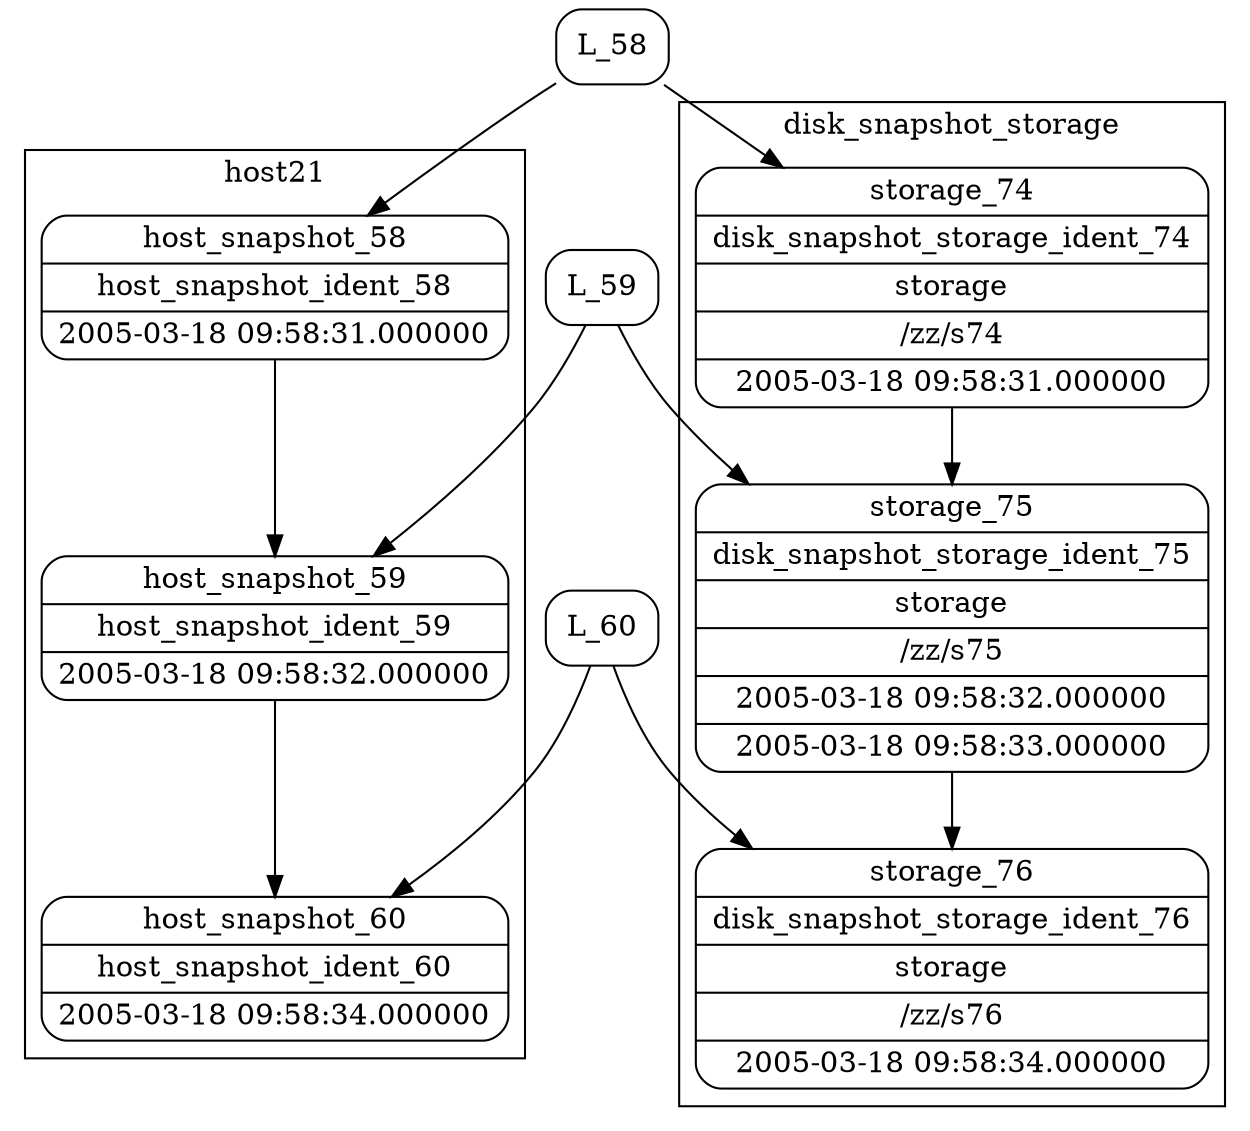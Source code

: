 digraph structs{
rankdir=TB
node[shape=record]
subgraph cluster_host21{
        label = "host21"
        node[shape=record]
        Host_snapshot_58 [label="{<f0> host_snapshot_58|<f1> host_snapshot_ident_58|<f2> 2005-03-18 09:58:31.000000}" shape=Mrecord];
Host_snapshot_59 [label="{<f0> host_snapshot_59|<f1> host_snapshot_ident_59|<f2> 2005-03-18 09:58:32.000000}" shape=Mrecord];
Host_snapshot_60 [label="{<f0> host_snapshot_60|<f1> host_snapshot_ident_60|<f2> 2005-03-18 09:58:34.000000}" shape=Mrecord];
Host_snapshot_58->Host_snapshot_59->Host_snapshot_60;
}
subgraph cluster_storage{
            label = "disk_snapshot_storage"
            node[shape=record]
            Storage_74 [label="{<f0> storage_74|<f1> disk_snapshot_storage_ident_74|<f2> storage|<f3> /zz/s74|<f4> 2005-03-18 09:58:31.000000}" shape=Mrecord];
Storage_75 [label="{<f0> storage_75|<f1> disk_snapshot_storage_ident_75|<f2> storage|<f3> /zz/s75|<f4> 2005-03-18 09:58:32.000000|<f5> 2005-03-18 09:58:33.000000}" shape=Mrecord];
Storage_76 [label="{<f0> storage_76|<f1> disk_snapshot_storage_ident_76|<f2> storage|<f3> /zz/s76|<f4> 2005-03-18 09:58:34.000000}" shape=Mrecord];
Storage_74 -> Storage_75;Storage_75 -> Storage_76;}
Locator_58 [label="<f0> L_58" shape=Mrecord];
Locator_59 [label="<f0> L_59" shape=Mrecord];
Locator_60 [label="<f0> L_60" shape=Mrecord];
Locator_58 -> Host_snapshot_58;
Locator_59 -> Host_snapshot_59;
Locator_60 -> Host_snapshot_60;
Locator_58 -> Storage_74;
Locator_59 -> Storage_75;
Locator_60 -> Storage_76;
}
